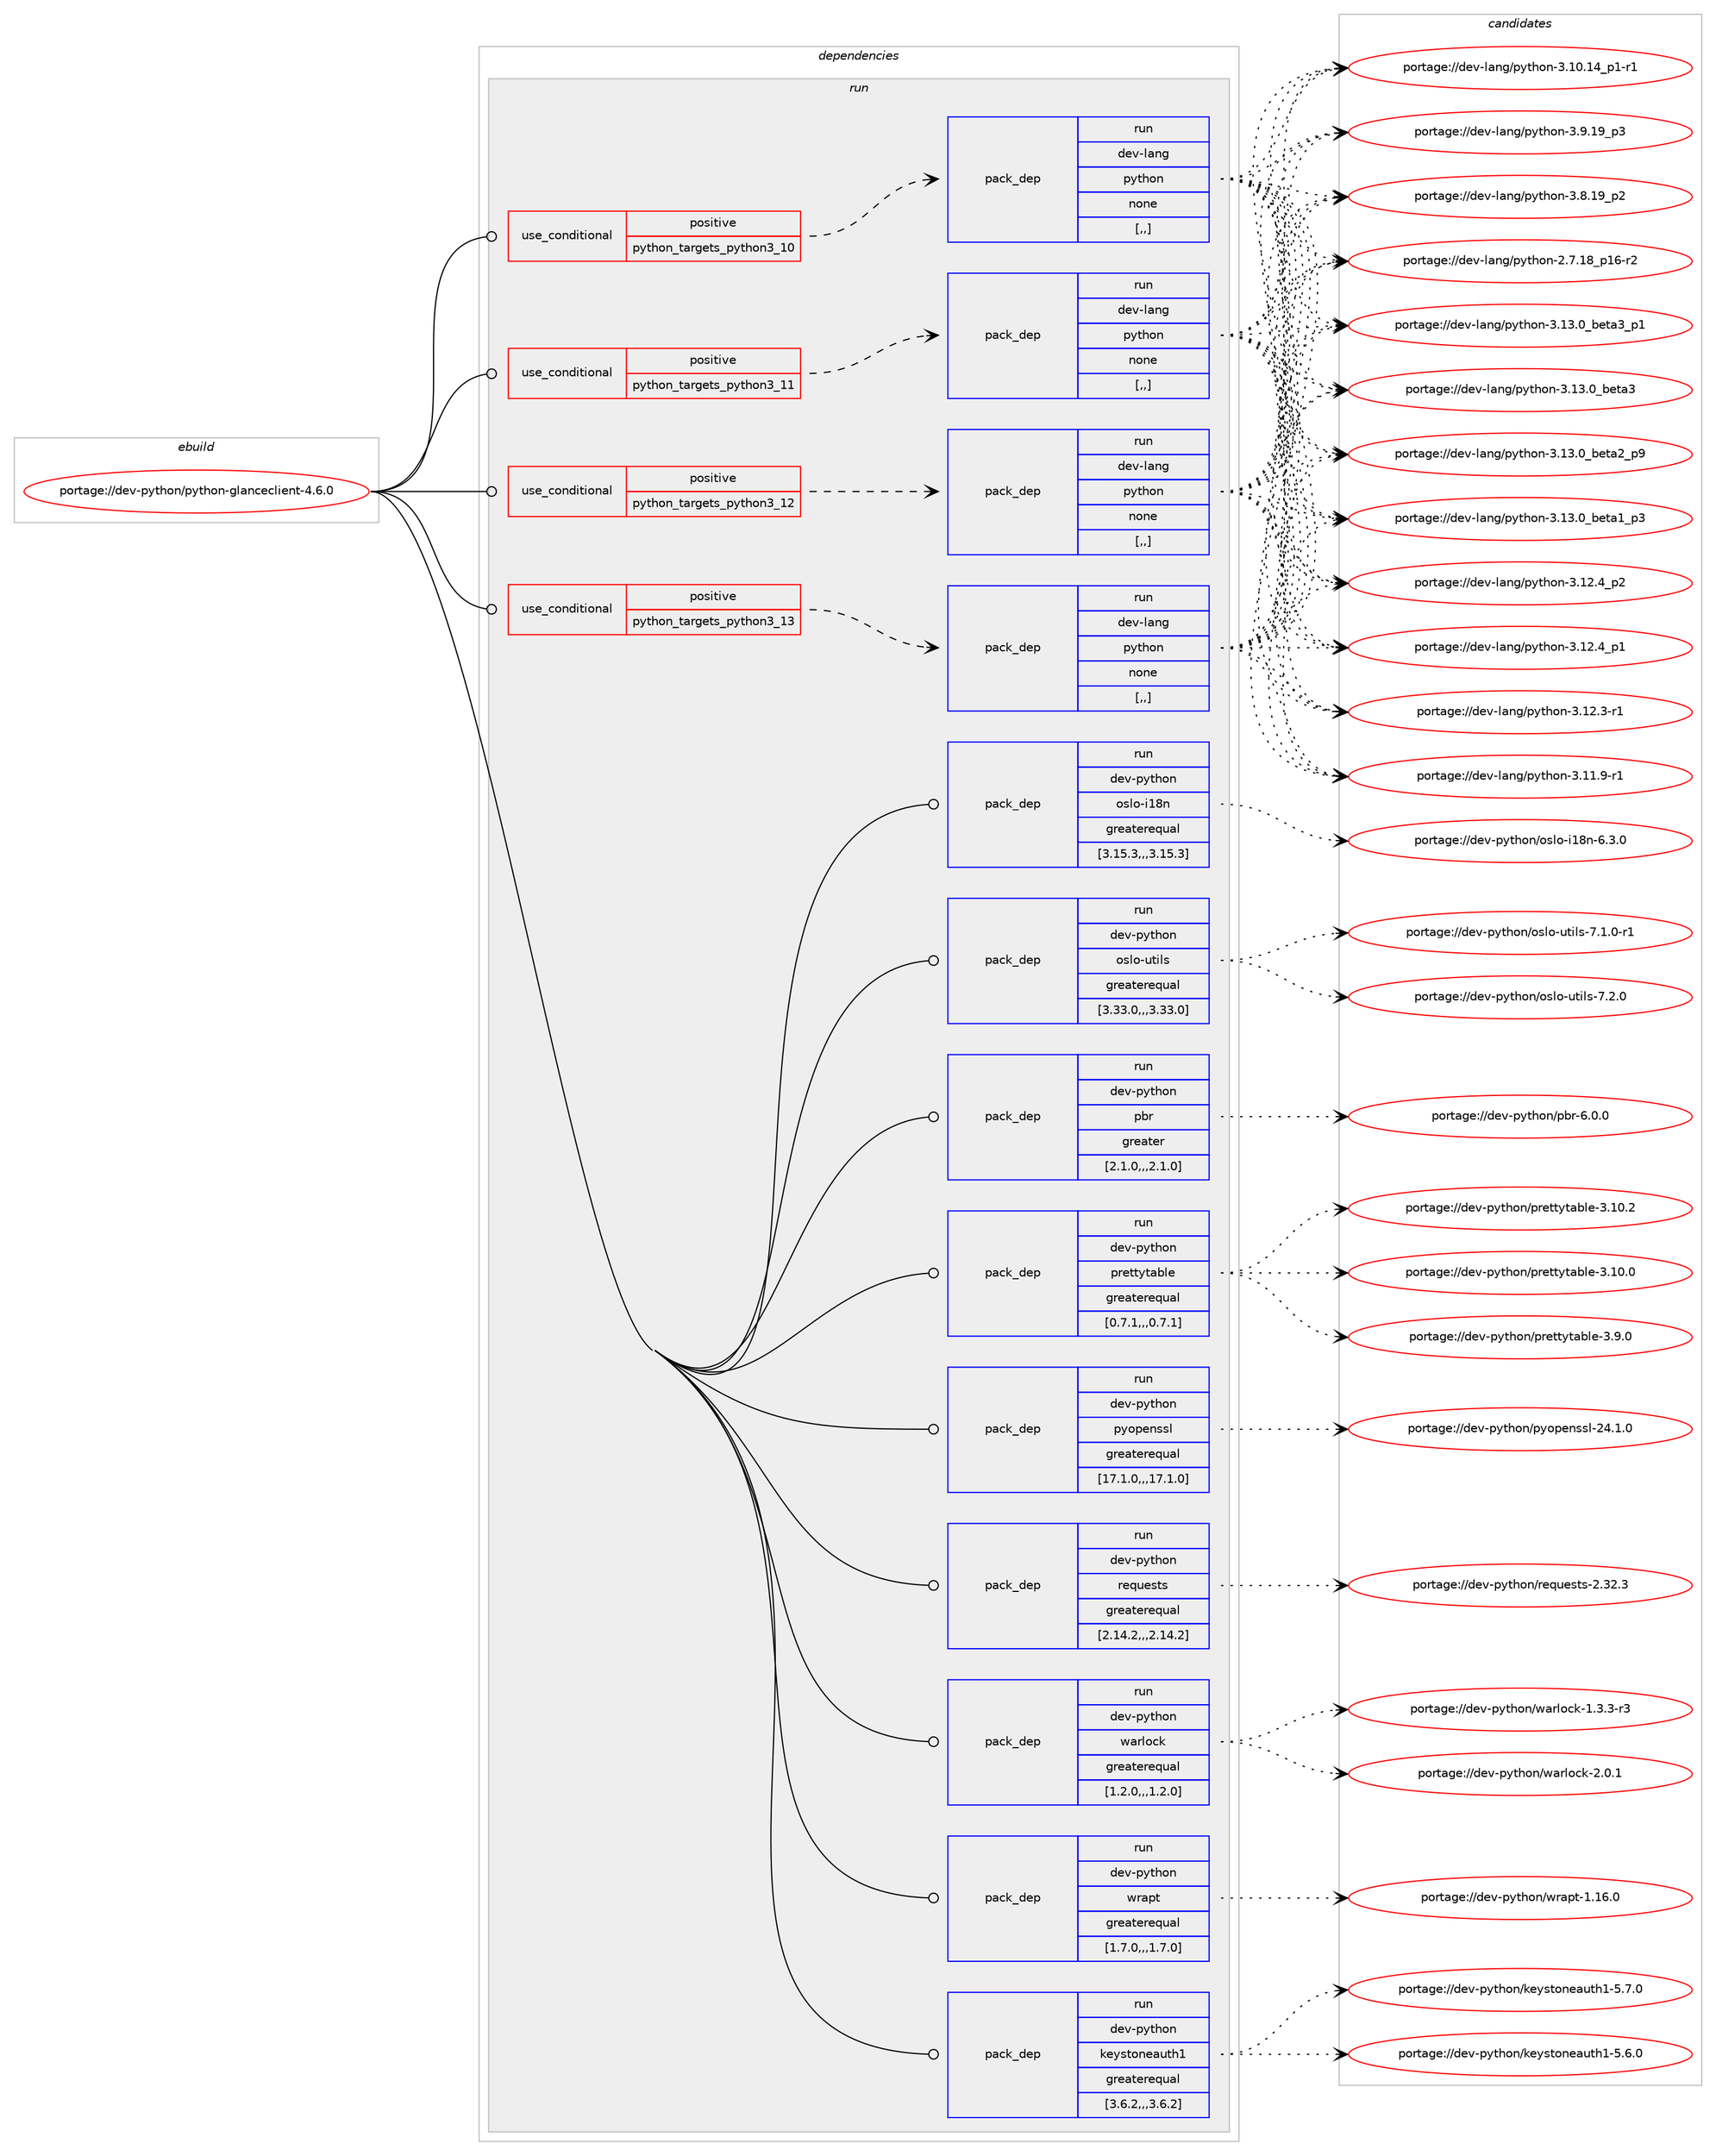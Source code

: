 digraph prolog {

# *************
# Graph options
# *************

newrank=true;
concentrate=true;
compound=true;
graph [rankdir=LR,fontname=Helvetica,fontsize=10,ranksep=1.5];#, ranksep=2.5, nodesep=0.2];
edge  [arrowhead=vee];
node  [fontname=Helvetica,fontsize=10];

# **********
# The ebuild
# **********

subgraph cluster_leftcol {
color=gray;
label=<<i>ebuild</i>>;
id [label="portage://dev-python/python-glanceclient-4.6.0", color=red, width=4, href="../dev-python/python-glanceclient-4.6.0.svg"];
}

# ****************
# The dependencies
# ****************

subgraph cluster_midcol {
color=gray;
label=<<i>dependencies</i>>;
subgraph cluster_compile {
fillcolor="#eeeeee";
style=filled;
label=<<i>compile</i>>;
}
subgraph cluster_compileandrun {
fillcolor="#eeeeee";
style=filled;
label=<<i>compile and run</i>>;
}
subgraph cluster_run {
fillcolor="#eeeeee";
style=filled;
label=<<i>run</i>>;
subgraph cond38083 {
dependency159473 [label=<<TABLE BORDER="0" CELLBORDER="1" CELLSPACING="0" CELLPADDING="4"><TR><TD ROWSPAN="3" CELLPADDING="10">use_conditional</TD></TR><TR><TD>positive</TD></TR><TR><TD>python_targets_python3_10</TD></TR></TABLE>>, shape=none, color=red];
subgraph pack120120 {
dependency159474 [label=<<TABLE BORDER="0" CELLBORDER="1" CELLSPACING="0" CELLPADDING="4" WIDTH="220"><TR><TD ROWSPAN="6" CELLPADDING="30">pack_dep</TD></TR><TR><TD WIDTH="110">run</TD></TR><TR><TD>dev-lang</TD></TR><TR><TD>python</TD></TR><TR><TD>none</TD></TR><TR><TD>[,,]</TD></TR></TABLE>>, shape=none, color=blue];
}
dependency159473:e -> dependency159474:w [weight=20,style="dashed",arrowhead="vee"];
}
id:e -> dependency159473:w [weight=20,style="solid",arrowhead="odot"];
subgraph cond38084 {
dependency159475 [label=<<TABLE BORDER="0" CELLBORDER="1" CELLSPACING="0" CELLPADDING="4"><TR><TD ROWSPAN="3" CELLPADDING="10">use_conditional</TD></TR><TR><TD>positive</TD></TR><TR><TD>python_targets_python3_11</TD></TR></TABLE>>, shape=none, color=red];
subgraph pack120121 {
dependency159476 [label=<<TABLE BORDER="0" CELLBORDER="1" CELLSPACING="0" CELLPADDING="4" WIDTH="220"><TR><TD ROWSPAN="6" CELLPADDING="30">pack_dep</TD></TR><TR><TD WIDTH="110">run</TD></TR><TR><TD>dev-lang</TD></TR><TR><TD>python</TD></TR><TR><TD>none</TD></TR><TR><TD>[,,]</TD></TR></TABLE>>, shape=none, color=blue];
}
dependency159475:e -> dependency159476:w [weight=20,style="dashed",arrowhead="vee"];
}
id:e -> dependency159475:w [weight=20,style="solid",arrowhead="odot"];
subgraph cond38085 {
dependency159477 [label=<<TABLE BORDER="0" CELLBORDER="1" CELLSPACING="0" CELLPADDING="4"><TR><TD ROWSPAN="3" CELLPADDING="10">use_conditional</TD></TR><TR><TD>positive</TD></TR><TR><TD>python_targets_python3_12</TD></TR></TABLE>>, shape=none, color=red];
subgraph pack120122 {
dependency159478 [label=<<TABLE BORDER="0" CELLBORDER="1" CELLSPACING="0" CELLPADDING="4" WIDTH="220"><TR><TD ROWSPAN="6" CELLPADDING="30">pack_dep</TD></TR><TR><TD WIDTH="110">run</TD></TR><TR><TD>dev-lang</TD></TR><TR><TD>python</TD></TR><TR><TD>none</TD></TR><TR><TD>[,,]</TD></TR></TABLE>>, shape=none, color=blue];
}
dependency159477:e -> dependency159478:w [weight=20,style="dashed",arrowhead="vee"];
}
id:e -> dependency159477:w [weight=20,style="solid",arrowhead="odot"];
subgraph cond38086 {
dependency159479 [label=<<TABLE BORDER="0" CELLBORDER="1" CELLSPACING="0" CELLPADDING="4"><TR><TD ROWSPAN="3" CELLPADDING="10">use_conditional</TD></TR><TR><TD>positive</TD></TR><TR><TD>python_targets_python3_13</TD></TR></TABLE>>, shape=none, color=red];
subgraph pack120123 {
dependency159480 [label=<<TABLE BORDER="0" CELLBORDER="1" CELLSPACING="0" CELLPADDING="4" WIDTH="220"><TR><TD ROWSPAN="6" CELLPADDING="30">pack_dep</TD></TR><TR><TD WIDTH="110">run</TD></TR><TR><TD>dev-lang</TD></TR><TR><TD>python</TD></TR><TR><TD>none</TD></TR><TR><TD>[,,]</TD></TR></TABLE>>, shape=none, color=blue];
}
dependency159479:e -> dependency159480:w [weight=20,style="dashed",arrowhead="vee"];
}
id:e -> dependency159479:w [weight=20,style="solid",arrowhead="odot"];
subgraph pack120124 {
dependency159481 [label=<<TABLE BORDER="0" CELLBORDER="1" CELLSPACING="0" CELLPADDING="4" WIDTH="220"><TR><TD ROWSPAN="6" CELLPADDING="30">pack_dep</TD></TR><TR><TD WIDTH="110">run</TD></TR><TR><TD>dev-python</TD></TR><TR><TD>keystoneauth1</TD></TR><TR><TD>greaterequal</TD></TR><TR><TD>[3.6.2,,,3.6.2]</TD></TR></TABLE>>, shape=none, color=blue];
}
id:e -> dependency159481:w [weight=20,style="solid",arrowhead="odot"];
subgraph pack120125 {
dependency159482 [label=<<TABLE BORDER="0" CELLBORDER="1" CELLSPACING="0" CELLPADDING="4" WIDTH="220"><TR><TD ROWSPAN="6" CELLPADDING="30">pack_dep</TD></TR><TR><TD WIDTH="110">run</TD></TR><TR><TD>dev-python</TD></TR><TR><TD>oslo-i18n</TD></TR><TR><TD>greaterequal</TD></TR><TR><TD>[3.15.3,,,3.15.3]</TD></TR></TABLE>>, shape=none, color=blue];
}
id:e -> dependency159482:w [weight=20,style="solid",arrowhead="odot"];
subgraph pack120126 {
dependency159483 [label=<<TABLE BORDER="0" CELLBORDER="1" CELLSPACING="0" CELLPADDING="4" WIDTH="220"><TR><TD ROWSPAN="6" CELLPADDING="30">pack_dep</TD></TR><TR><TD WIDTH="110">run</TD></TR><TR><TD>dev-python</TD></TR><TR><TD>oslo-utils</TD></TR><TR><TD>greaterequal</TD></TR><TR><TD>[3.33.0,,,3.33.0]</TD></TR></TABLE>>, shape=none, color=blue];
}
id:e -> dependency159483:w [weight=20,style="solid",arrowhead="odot"];
subgraph pack120127 {
dependency159484 [label=<<TABLE BORDER="0" CELLBORDER="1" CELLSPACING="0" CELLPADDING="4" WIDTH="220"><TR><TD ROWSPAN="6" CELLPADDING="30">pack_dep</TD></TR><TR><TD WIDTH="110">run</TD></TR><TR><TD>dev-python</TD></TR><TR><TD>pbr</TD></TR><TR><TD>greater</TD></TR><TR><TD>[2.1.0,,,2.1.0]</TD></TR></TABLE>>, shape=none, color=blue];
}
id:e -> dependency159484:w [weight=20,style="solid",arrowhead="odot"];
subgraph pack120128 {
dependency159485 [label=<<TABLE BORDER="0" CELLBORDER="1" CELLSPACING="0" CELLPADDING="4" WIDTH="220"><TR><TD ROWSPAN="6" CELLPADDING="30">pack_dep</TD></TR><TR><TD WIDTH="110">run</TD></TR><TR><TD>dev-python</TD></TR><TR><TD>prettytable</TD></TR><TR><TD>greaterequal</TD></TR><TR><TD>[0.7.1,,,0.7.1]</TD></TR></TABLE>>, shape=none, color=blue];
}
id:e -> dependency159485:w [weight=20,style="solid",arrowhead="odot"];
subgraph pack120129 {
dependency159486 [label=<<TABLE BORDER="0" CELLBORDER="1" CELLSPACING="0" CELLPADDING="4" WIDTH="220"><TR><TD ROWSPAN="6" CELLPADDING="30">pack_dep</TD></TR><TR><TD WIDTH="110">run</TD></TR><TR><TD>dev-python</TD></TR><TR><TD>pyopenssl</TD></TR><TR><TD>greaterequal</TD></TR><TR><TD>[17.1.0,,,17.1.0]</TD></TR></TABLE>>, shape=none, color=blue];
}
id:e -> dependency159486:w [weight=20,style="solid",arrowhead="odot"];
subgraph pack120130 {
dependency159487 [label=<<TABLE BORDER="0" CELLBORDER="1" CELLSPACING="0" CELLPADDING="4" WIDTH="220"><TR><TD ROWSPAN="6" CELLPADDING="30">pack_dep</TD></TR><TR><TD WIDTH="110">run</TD></TR><TR><TD>dev-python</TD></TR><TR><TD>requests</TD></TR><TR><TD>greaterequal</TD></TR><TR><TD>[2.14.2,,,2.14.2]</TD></TR></TABLE>>, shape=none, color=blue];
}
id:e -> dependency159487:w [weight=20,style="solid",arrowhead="odot"];
subgraph pack120131 {
dependency159488 [label=<<TABLE BORDER="0" CELLBORDER="1" CELLSPACING="0" CELLPADDING="4" WIDTH="220"><TR><TD ROWSPAN="6" CELLPADDING="30">pack_dep</TD></TR><TR><TD WIDTH="110">run</TD></TR><TR><TD>dev-python</TD></TR><TR><TD>warlock</TD></TR><TR><TD>greaterequal</TD></TR><TR><TD>[1.2.0,,,1.2.0]</TD></TR></TABLE>>, shape=none, color=blue];
}
id:e -> dependency159488:w [weight=20,style="solid",arrowhead="odot"];
subgraph pack120132 {
dependency159489 [label=<<TABLE BORDER="0" CELLBORDER="1" CELLSPACING="0" CELLPADDING="4" WIDTH="220"><TR><TD ROWSPAN="6" CELLPADDING="30">pack_dep</TD></TR><TR><TD WIDTH="110">run</TD></TR><TR><TD>dev-python</TD></TR><TR><TD>wrapt</TD></TR><TR><TD>greaterequal</TD></TR><TR><TD>[1.7.0,,,1.7.0]</TD></TR></TABLE>>, shape=none, color=blue];
}
id:e -> dependency159489:w [weight=20,style="solid",arrowhead="odot"];
}
}

# **************
# The candidates
# **************

subgraph cluster_choices {
rank=same;
color=gray;
label=<<i>candidates</i>>;

subgraph choice120120 {
color=black;
nodesep=1;
choice10010111845108971101034711212111610411111045514649514648959810111697519511249 [label="portage://dev-lang/python-3.13.0_beta3_p1", color=red, width=4,href="../dev-lang/python-3.13.0_beta3_p1.svg"];
choice1001011184510897110103471121211161041111104551464951464895981011169751 [label="portage://dev-lang/python-3.13.0_beta3", color=red, width=4,href="../dev-lang/python-3.13.0_beta3.svg"];
choice10010111845108971101034711212111610411111045514649514648959810111697509511257 [label="portage://dev-lang/python-3.13.0_beta2_p9", color=red, width=4,href="../dev-lang/python-3.13.0_beta2_p9.svg"];
choice10010111845108971101034711212111610411111045514649514648959810111697499511251 [label="portage://dev-lang/python-3.13.0_beta1_p3", color=red, width=4,href="../dev-lang/python-3.13.0_beta1_p3.svg"];
choice100101118451089711010347112121116104111110455146495046529511250 [label="portage://dev-lang/python-3.12.4_p2", color=red, width=4,href="../dev-lang/python-3.12.4_p2.svg"];
choice100101118451089711010347112121116104111110455146495046529511249 [label="portage://dev-lang/python-3.12.4_p1", color=red, width=4,href="../dev-lang/python-3.12.4_p1.svg"];
choice100101118451089711010347112121116104111110455146495046514511449 [label="portage://dev-lang/python-3.12.3-r1", color=red, width=4,href="../dev-lang/python-3.12.3-r1.svg"];
choice100101118451089711010347112121116104111110455146494946574511449 [label="portage://dev-lang/python-3.11.9-r1", color=red, width=4,href="../dev-lang/python-3.11.9-r1.svg"];
choice100101118451089711010347112121116104111110455146494846495295112494511449 [label="portage://dev-lang/python-3.10.14_p1-r1", color=red, width=4,href="../dev-lang/python-3.10.14_p1-r1.svg"];
choice100101118451089711010347112121116104111110455146574649579511251 [label="portage://dev-lang/python-3.9.19_p3", color=red, width=4,href="../dev-lang/python-3.9.19_p3.svg"];
choice100101118451089711010347112121116104111110455146564649579511250 [label="portage://dev-lang/python-3.8.19_p2", color=red, width=4,href="../dev-lang/python-3.8.19_p2.svg"];
choice100101118451089711010347112121116104111110455046554649569511249544511450 [label="portage://dev-lang/python-2.7.18_p16-r2", color=red, width=4,href="../dev-lang/python-2.7.18_p16-r2.svg"];
dependency159474:e -> choice10010111845108971101034711212111610411111045514649514648959810111697519511249:w [style=dotted,weight="100"];
dependency159474:e -> choice1001011184510897110103471121211161041111104551464951464895981011169751:w [style=dotted,weight="100"];
dependency159474:e -> choice10010111845108971101034711212111610411111045514649514648959810111697509511257:w [style=dotted,weight="100"];
dependency159474:e -> choice10010111845108971101034711212111610411111045514649514648959810111697499511251:w [style=dotted,weight="100"];
dependency159474:e -> choice100101118451089711010347112121116104111110455146495046529511250:w [style=dotted,weight="100"];
dependency159474:e -> choice100101118451089711010347112121116104111110455146495046529511249:w [style=dotted,weight="100"];
dependency159474:e -> choice100101118451089711010347112121116104111110455146495046514511449:w [style=dotted,weight="100"];
dependency159474:e -> choice100101118451089711010347112121116104111110455146494946574511449:w [style=dotted,weight="100"];
dependency159474:e -> choice100101118451089711010347112121116104111110455146494846495295112494511449:w [style=dotted,weight="100"];
dependency159474:e -> choice100101118451089711010347112121116104111110455146574649579511251:w [style=dotted,weight="100"];
dependency159474:e -> choice100101118451089711010347112121116104111110455146564649579511250:w [style=dotted,weight="100"];
dependency159474:e -> choice100101118451089711010347112121116104111110455046554649569511249544511450:w [style=dotted,weight="100"];
}
subgraph choice120121 {
color=black;
nodesep=1;
choice10010111845108971101034711212111610411111045514649514648959810111697519511249 [label="portage://dev-lang/python-3.13.0_beta3_p1", color=red, width=4,href="../dev-lang/python-3.13.0_beta3_p1.svg"];
choice1001011184510897110103471121211161041111104551464951464895981011169751 [label="portage://dev-lang/python-3.13.0_beta3", color=red, width=4,href="../dev-lang/python-3.13.0_beta3.svg"];
choice10010111845108971101034711212111610411111045514649514648959810111697509511257 [label="portage://dev-lang/python-3.13.0_beta2_p9", color=red, width=4,href="../dev-lang/python-3.13.0_beta2_p9.svg"];
choice10010111845108971101034711212111610411111045514649514648959810111697499511251 [label="portage://dev-lang/python-3.13.0_beta1_p3", color=red, width=4,href="../dev-lang/python-3.13.0_beta1_p3.svg"];
choice100101118451089711010347112121116104111110455146495046529511250 [label="portage://dev-lang/python-3.12.4_p2", color=red, width=4,href="../dev-lang/python-3.12.4_p2.svg"];
choice100101118451089711010347112121116104111110455146495046529511249 [label="portage://dev-lang/python-3.12.4_p1", color=red, width=4,href="../dev-lang/python-3.12.4_p1.svg"];
choice100101118451089711010347112121116104111110455146495046514511449 [label="portage://dev-lang/python-3.12.3-r1", color=red, width=4,href="../dev-lang/python-3.12.3-r1.svg"];
choice100101118451089711010347112121116104111110455146494946574511449 [label="portage://dev-lang/python-3.11.9-r1", color=red, width=4,href="../dev-lang/python-3.11.9-r1.svg"];
choice100101118451089711010347112121116104111110455146494846495295112494511449 [label="portage://dev-lang/python-3.10.14_p1-r1", color=red, width=4,href="../dev-lang/python-3.10.14_p1-r1.svg"];
choice100101118451089711010347112121116104111110455146574649579511251 [label="portage://dev-lang/python-3.9.19_p3", color=red, width=4,href="../dev-lang/python-3.9.19_p3.svg"];
choice100101118451089711010347112121116104111110455146564649579511250 [label="portage://dev-lang/python-3.8.19_p2", color=red, width=4,href="../dev-lang/python-3.8.19_p2.svg"];
choice100101118451089711010347112121116104111110455046554649569511249544511450 [label="portage://dev-lang/python-2.7.18_p16-r2", color=red, width=4,href="../dev-lang/python-2.7.18_p16-r2.svg"];
dependency159476:e -> choice10010111845108971101034711212111610411111045514649514648959810111697519511249:w [style=dotted,weight="100"];
dependency159476:e -> choice1001011184510897110103471121211161041111104551464951464895981011169751:w [style=dotted,weight="100"];
dependency159476:e -> choice10010111845108971101034711212111610411111045514649514648959810111697509511257:w [style=dotted,weight="100"];
dependency159476:e -> choice10010111845108971101034711212111610411111045514649514648959810111697499511251:w [style=dotted,weight="100"];
dependency159476:e -> choice100101118451089711010347112121116104111110455146495046529511250:w [style=dotted,weight="100"];
dependency159476:e -> choice100101118451089711010347112121116104111110455146495046529511249:w [style=dotted,weight="100"];
dependency159476:e -> choice100101118451089711010347112121116104111110455146495046514511449:w [style=dotted,weight="100"];
dependency159476:e -> choice100101118451089711010347112121116104111110455146494946574511449:w [style=dotted,weight="100"];
dependency159476:e -> choice100101118451089711010347112121116104111110455146494846495295112494511449:w [style=dotted,weight="100"];
dependency159476:e -> choice100101118451089711010347112121116104111110455146574649579511251:w [style=dotted,weight="100"];
dependency159476:e -> choice100101118451089711010347112121116104111110455146564649579511250:w [style=dotted,weight="100"];
dependency159476:e -> choice100101118451089711010347112121116104111110455046554649569511249544511450:w [style=dotted,weight="100"];
}
subgraph choice120122 {
color=black;
nodesep=1;
choice10010111845108971101034711212111610411111045514649514648959810111697519511249 [label="portage://dev-lang/python-3.13.0_beta3_p1", color=red, width=4,href="../dev-lang/python-3.13.0_beta3_p1.svg"];
choice1001011184510897110103471121211161041111104551464951464895981011169751 [label="portage://dev-lang/python-3.13.0_beta3", color=red, width=4,href="../dev-lang/python-3.13.0_beta3.svg"];
choice10010111845108971101034711212111610411111045514649514648959810111697509511257 [label="portage://dev-lang/python-3.13.0_beta2_p9", color=red, width=4,href="../dev-lang/python-3.13.0_beta2_p9.svg"];
choice10010111845108971101034711212111610411111045514649514648959810111697499511251 [label="portage://dev-lang/python-3.13.0_beta1_p3", color=red, width=4,href="../dev-lang/python-3.13.0_beta1_p3.svg"];
choice100101118451089711010347112121116104111110455146495046529511250 [label="portage://dev-lang/python-3.12.4_p2", color=red, width=4,href="../dev-lang/python-3.12.4_p2.svg"];
choice100101118451089711010347112121116104111110455146495046529511249 [label="portage://dev-lang/python-3.12.4_p1", color=red, width=4,href="../dev-lang/python-3.12.4_p1.svg"];
choice100101118451089711010347112121116104111110455146495046514511449 [label="portage://dev-lang/python-3.12.3-r1", color=red, width=4,href="../dev-lang/python-3.12.3-r1.svg"];
choice100101118451089711010347112121116104111110455146494946574511449 [label="portage://dev-lang/python-3.11.9-r1", color=red, width=4,href="../dev-lang/python-3.11.9-r1.svg"];
choice100101118451089711010347112121116104111110455146494846495295112494511449 [label="portage://dev-lang/python-3.10.14_p1-r1", color=red, width=4,href="../dev-lang/python-3.10.14_p1-r1.svg"];
choice100101118451089711010347112121116104111110455146574649579511251 [label="portage://dev-lang/python-3.9.19_p3", color=red, width=4,href="../dev-lang/python-3.9.19_p3.svg"];
choice100101118451089711010347112121116104111110455146564649579511250 [label="portage://dev-lang/python-3.8.19_p2", color=red, width=4,href="../dev-lang/python-3.8.19_p2.svg"];
choice100101118451089711010347112121116104111110455046554649569511249544511450 [label="portage://dev-lang/python-2.7.18_p16-r2", color=red, width=4,href="../dev-lang/python-2.7.18_p16-r2.svg"];
dependency159478:e -> choice10010111845108971101034711212111610411111045514649514648959810111697519511249:w [style=dotted,weight="100"];
dependency159478:e -> choice1001011184510897110103471121211161041111104551464951464895981011169751:w [style=dotted,weight="100"];
dependency159478:e -> choice10010111845108971101034711212111610411111045514649514648959810111697509511257:w [style=dotted,weight="100"];
dependency159478:e -> choice10010111845108971101034711212111610411111045514649514648959810111697499511251:w [style=dotted,weight="100"];
dependency159478:e -> choice100101118451089711010347112121116104111110455146495046529511250:w [style=dotted,weight="100"];
dependency159478:e -> choice100101118451089711010347112121116104111110455146495046529511249:w [style=dotted,weight="100"];
dependency159478:e -> choice100101118451089711010347112121116104111110455146495046514511449:w [style=dotted,weight="100"];
dependency159478:e -> choice100101118451089711010347112121116104111110455146494946574511449:w [style=dotted,weight="100"];
dependency159478:e -> choice100101118451089711010347112121116104111110455146494846495295112494511449:w [style=dotted,weight="100"];
dependency159478:e -> choice100101118451089711010347112121116104111110455146574649579511251:w [style=dotted,weight="100"];
dependency159478:e -> choice100101118451089711010347112121116104111110455146564649579511250:w [style=dotted,weight="100"];
dependency159478:e -> choice100101118451089711010347112121116104111110455046554649569511249544511450:w [style=dotted,weight="100"];
}
subgraph choice120123 {
color=black;
nodesep=1;
choice10010111845108971101034711212111610411111045514649514648959810111697519511249 [label="portage://dev-lang/python-3.13.0_beta3_p1", color=red, width=4,href="../dev-lang/python-3.13.0_beta3_p1.svg"];
choice1001011184510897110103471121211161041111104551464951464895981011169751 [label="portage://dev-lang/python-3.13.0_beta3", color=red, width=4,href="../dev-lang/python-3.13.0_beta3.svg"];
choice10010111845108971101034711212111610411111045514649514648959810111697509511257 [label="portage://dev-lang/python-3.13.0_beta2_p9", color=red, width=4,href="../dev-lang/python-3.13.0_beta2_p9.svg"];
choice10010111845108971101034711212111610411111045514649514648959810111697499511251 [label="portage://dev-lang/python-3.13.0_beta1_p3", color=red, width=4,href="../dev-lang/python-3.13.0_beta1_p3.svg"];
choice100101118451089711010347112121116104111110455146495046529511250 [label="portage://dev-lang/python-3.12.4_p2", color=red, width=4,href="../dev-lang/python-3.12.4_p2.svg"];
choice100101118451089711010347112121116104111110455146495046529511249 [label="portage://dev-lang/python-3.12.4_p1", color=red, width=4,href="../dev-lang/python-3.12.4_p1.svg"];
choice100101118451089711010347112121116104111110455146495046514511449 [label="portage://dev-lang/python-3.12.3-r1", color=red, width=4,href="../dev-lang/python-3.12.3-r1.svg"];
choice100101118451089711010347112121116104111110455146494946574511449 [label="portage://dev-lang/python-3.11.9-r1", color=red, width=4,href="../dev-lang/python-3.11.9-r1.svg"];
choice100101118451089711010347112121116104111110455146494846495295112494511449 [label="portage://dev-lang/python-3.10.14_p1-r1", color=red, width=4,href="../dev-lang/python-3.10.14_p1-r1.svg"];
choice100101118451089711010347112121116104111110455146574649579511251 [label="portage://dev-lang/python-3.9.19_p3", color=red, width=4,href="../dev-lang/python-3.9.19_p3.svg"];
choice100101118451089711010347112121116104111110455146564649579511250 [label="portage://dev-lang/python-3.8.19_p2", color=red, width=4,href="../dev-lang/python-3.8.19_p2.svg"];
choice100101118451089711010347112121116104111110455046554649569511249544511450 [label="portage://dev-lang/python-2.7.18_p16-r2", color=red, width=4,href="../dev-lang/python-2.7.18_p16-r2.svg"];
dependency159480:e -> choice10010111845108971101034711212111610411111045514649514648959810111697519511249:w [style=dotted,weight="100"];
dependency159480:e -> choice1001011184510897110103471121211161041111104551464951464895981011169751:w [style=dotted,weight="100"];
dependency159480:e -> choice10010111845108971101034711212111610411111045514649514648959810111697509511257:w [style=dotted,weight="100"];
dependency159480:e -> choice10010111845108971101034711212111610411111045514649514648959810111697499511251:w [style=dotted,weight="100"];
dependency159480:e -> choice100101118451089711010347112121116104111110455146495046529511250:w [style=dotted,weight="100"];
dependency159480:e -> choice100101118451089711010347112121116104111110455146495046529511249:w [style=dotted,weight="100"];
dependency159480:e -> choice100101118451089711010347112121116104111110455146495046514511449:w [style=dotted,weight="100"];
dependency159480:e -> choice100101118451089711010347112121116104111110455146494946574511449:w [style=dotted,weight="100"];
dependency159480:e -> choice100101118451089711010347112121116104111110455146494846495295112494511449:w [style=dotted,weight="100"];
dependency159480:e -> choice100101118451089711010347112121116104111110455146574649579511251:w [style=dotted,weight="100"];
dependency159480:e -> choice100101118451089711010347112121116104111110455146564649579511250:w [style=dotted,weight="100"];
dependency159480:e -> choice100101118451089711010347112121116104111110455046554649569511249544511450:w [style=dotted,weight="100"];
}
subgraph choice120124 {
color=black;
nodesep=1;
choice10010111845112121116104111110471071011211151161111101019711711610449455346554648 [label="portage://dev-python/keystoneauth1-5.7.0", color=red, width=4,href="../dev-python/keystoneauth1-5.7.0.svg"];
choice10010111845112121116104111110471071011211151161111101019711711610449455346544648 [label="portage://dev-python/keystoneauth1-5.6.0", color=red, width=4,href="../dev-python/keystoneauth1-5.6.0.svg"];
dependency159481:e -> choice10010111845112121116104111110471071011211151161111101019711711610449455346554648:w [style=dotted,weight="100"];
dependency159481:e -> choice10010111845112121116104111110471071011211151161111101019711711610449455346544648:w [style=dotted,weight="100"];
}
subgraph choice120125 {
color=black;
nodesep=1;
choice1001011184511212111610411111047111115108111451054956110455446514648 [label="portage://dev-python/oslo-i18n-6.3.0", color=red, width=4,href="../dev-python/oslo-i18n-6.3.0.svg"];
dependency159482:e -> choice1001011184511212111610411111047111115108111451054956110455446514648:w [style=dotted,weight="100"];
}
subgraph choice120126 {
color=black;
nodesep=1;
choice100101118451121211161041111104711111510811145117116105108115455546504648 [label="portage://dev-python/oslo-utils-7.2.0", color=red, width=4,href="../dev-python/oslo-utils-7.2.0.svg"];
choice1001011184511212111610411111047111115108111451171161051081154555464946484511449 [label="portage://dev-python/oslo-utils-7.1.0-r1", color=red, width=4,href="../dev-python/oslo-utils-7.1.0-r1.svg"];
dependency159483:e -> choice100101118451121211161041111104711111510811145117116105108115455546504648:w [style=dotted,weight="100"];
dependency159483:e -> choice1001011184511212111610411111047111115108111451171161051081154555464946484511449:w [style=dotted,weight="100"];
}
subgraph choice120127 {
color=black;
nodesep=1;
choice100101118451121211161041111104711298114455446484648 [label="portage://dev-python/pbr-6.0.0", color=red, width=4,href="../dev-python/pbr-6.0.0.svg"];
dependency159484:e -> choice100101118451121211161041111104711298114455446484648:w [style=dotted,weight="100"];
}
subgraph choice120128 {
color=black;
nodesep=1;
choice1001011184511212111610411111047112114101116116121116979810810145514649484650 [label="portage://dev-python/prettytable-3.10.2", color=red, width=4,href="../dev-python/prettytable-3.10.2.svg"];
choice1001011184511212111610411111047112114101116116121116979810810145514649484648 [label="portage://dev-python/prettytable-3.10.0", color=red, width=4,href="../dev-python/prettytable-3.10.0.svg"];
choice10010111845112121116104111110471121141011161161211169798108101455146574648 [label="portage://dev-python/prettytable-3.9.0", color=red, width=4,href="../dev-python/prettytable-3.9.0.svg"];
dependency159485:e -> choice1001011184511212111610411111047112114101116116121116979810810145514649484650:w [style=dotted,weight="100"];
dependency159485:e -> choice1001011184511212111610411111047112114101116116121116979810810145514649484648:w [style=dotted,weight="100"];
dependency159485:e -> choice10010111845112121116104111110471121141011161161211169798108101455146574648:w [style=dotted,weight="100"];
}
subgraph choice120129 {
color=black;
nodesep=1;
choice100101118451121211161041111104711212111111210111011511510845505246494648 [label="portage://dev-python/pyopenssl-24.1.0", color=red, width=4,href="../dev-python/pyopenssl-24.1.0.svg"];
dependency159486:e -> choice100101118451121211161041111104711212111111210111011511510845505246494648:w [style=dotted,weight="100"];
}
subgraph choice120130 {
color=black;
nodesep=1;
choice100101118451121211161041111104711410111311710111511611545504651504651 [label="portage://dev-python/requests-2.32.3", color=red, width=4,href="../dev-python/requests-2.32.3.svg"];
dependency159487:e -> choice100101118451121211161041111104711410111311710111511611545504651504651:w [style=dotted,weight="100"];
}
subgraph choice120131 {
color=black;
nodesep=1;
choice10010111845112121116104111110471199711410811199107455046484649 [label="portage://dev-python/warlock-2.0.1", color=red, width=4,href="../dev-python/warlock-2.0.1.svg"];
choice100101118451121211161041111104711997114108111991074549465146514511451 [label="portage://dev-python/warlock-1.3.3-r3", color=red, width=4,href="../dev-python/warlock-1.3.3-r3.svg"];
dependency159488:e -> choice10010111845112121116104111110471199711410811199107455046484649:w [style=dotted,weight="100"];
dependency159488:e -> choice100101118451121211161041111104711997114108111991074549465146514511451:w [style=dotted,weight="100"];
}
subgraph choice120132 {
color=black;
nodesep=1;
choice10010111845112121116104111110471191149711211645494649544648 [label="portage://dev-python/wrapt-1.16.0", color=red, width=4,href="../dev-python/wrapt-1.16.0.svg"];
dependency159489:e -> choice10010111845112121116104111110471191149711211645494649544648:w [style=dotted,weight="100"];
}
}

}
